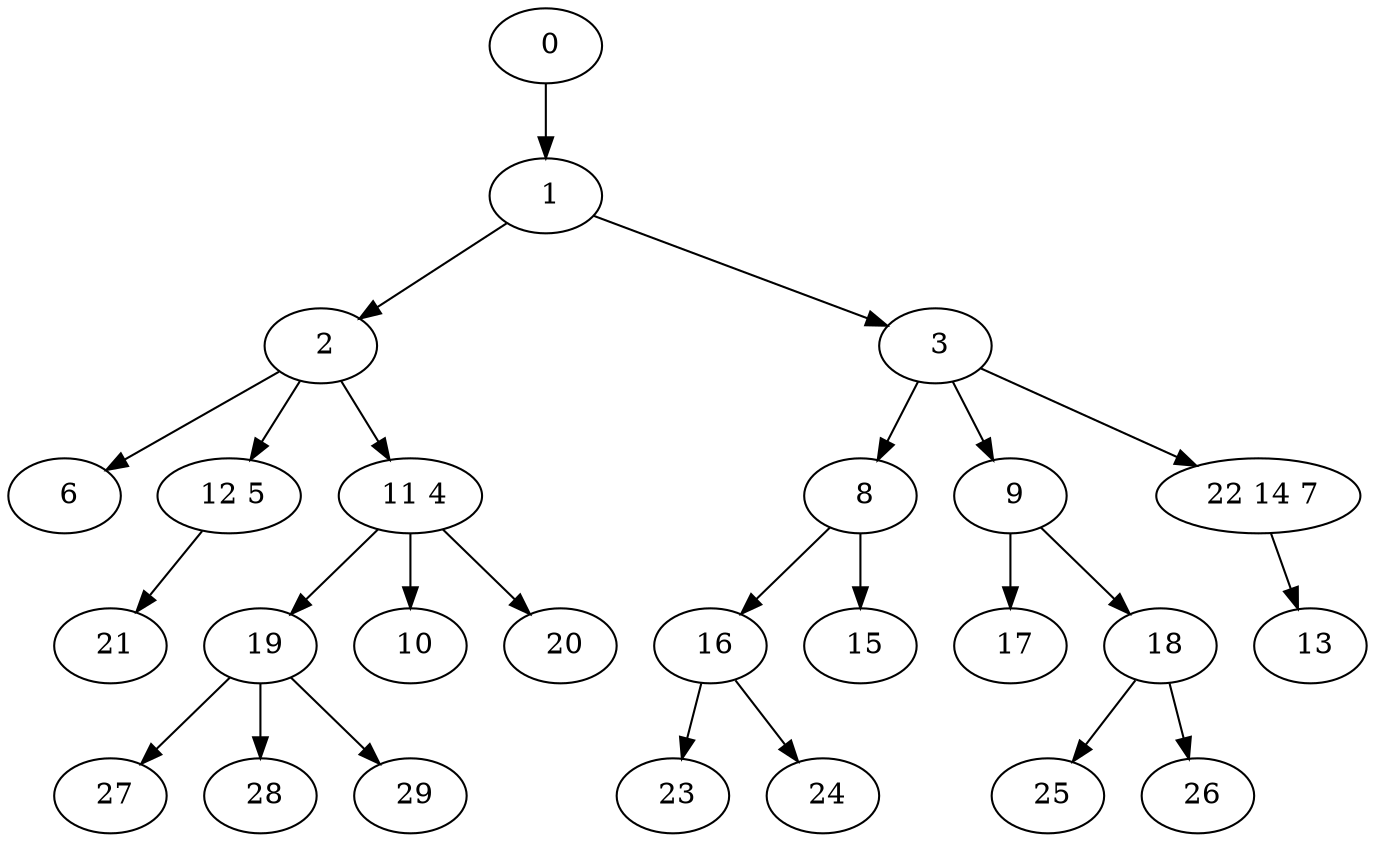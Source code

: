 digraph mytree {
" 0" -> " 1";
" 1" -> " 2";
" 1" -> " 3";
" 2" -> " 6";
" 2" -> " 12 5";
" 2" -> " 11 4";
" 3" -> " 8";
" 3" -> " 9";
" 3" -> " 22 14 7";
" 6";
" 12 5" -> " 21";
" 11 4" -> " 19";
" 11 4" -> " 10";
" 11 4" -> " 20";
" 8" -> " 16";
" 8" -> " 15";
" 9" -> " 17";
" 9" -> " 18";
" 22 14 7" -> " 13";
" 16" -> " 23";
" 16" -> " 24";
" 17";
" 18" -> " 25";
" 18" -> " 26";
" 15";
" 23";
" 24";
" 25";
" 26";
" 27";
" 19" -> " 27";
" 19" -> " 28";
" 19" -> " 29";
" 28";
" 29";
" 13";
" 21";
" 10";
" 20";
}
